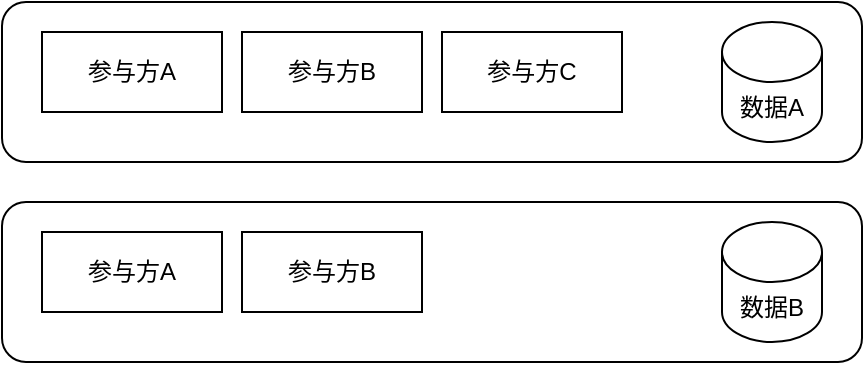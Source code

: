 <mxfile version="22.0.8" type="github">
  <diagram name="Page-1" id="kQ5uL-77E__ujkewrMcx">
    <mxGraphModel dx="1260" dy="690" grid="1" gridSize="10" guides="1" tooltips="1" connect="1" arrows="1" fold="1" page="1" pageScale="1" pageWidth="827" pageHeight="1169" math="0" shadow="0">
      <root>
        <mxCell id="0" />
        <mxCell id="1" parent="0" />
        <mxCell id="O_4munZuemZWJWQ_Ezws-18" value="" style="rounded=1;whiteSpace=wrap;html=1;" vertex="1" parent="1">
          <mxGeometry x="200" y="240" width="430" height="80" as="geometry" />
        </mxCell>
        <mxCell id="O_4munZuemZWJWQ_Ezws-20" value="参与方A" style="rounded=0;whiteSpace=wrap;html=1;" vertex="1" parent="1">
          <mxGeometry x="220" y="255" width="90" height="40" as="geometry" />
        </mxCell>
        <mxCell id="O_4munZuemZWJWQ_Ezws-21" value="参与方B" style="rounded=0;whiteSpace=wrap;html=1;" vertex="1" parent="1">
          <mxGeometry x="320" y="255" width="90" height="40" as="geometry" />
        </mxCell>
        <mxCell id="O_4munZuemZWJWQ_Ezws-22" value="参与方C" style="rounded=0;whiteSpace=wrap;html=1;" vertex="1" parent="1">
          <mxGeometry x="420" y="255" width="90" height="40" as="geometry" />
        </mxCell>
        <mxCell id="O_4munZuemZWJWQ_Ezws-23" value="数据A" style="shape=cylinder3;whiteSpace=wrap;html=1;boundedLbl=1;backgroundOutline=1;size=15;" vertex="1" parent="1">
          <mxGeometry x="560" y="250" width="50" height="60" as="geometry" />
        </mxCell>
        <mxCell id="O_4munZuemZWJWQ_Ezws-24" value="" style="rounded=1;whiteSpace=wrap;html=1;" vertex="1" parent="1">
          <mxGeometry x="200" y="340" width="430" height="80" as="geometry" />
        </mxCell>
        <mxCell id="O_4munZuemZWJWQ_Ezws-25" value="参与方A" style="rounded=0;whiteSpace=wrap;html=1;" vertex="1" parent="1">
          <mxGeometry x="220" y="355" width="90" height="40" as="geometry" />
        </mxCell>
        <mxCell id="O_4munZuemZWJWQ_Ezws-26" value="参与方B" style="rounded=0;whiteSpace=wrap;html=1;" vertex="1" parent="1">
          <mxGeometry x="320" y="355" width="90" height="40" as="geometry" />
        </mxCell>
        <mxCell id="O_4munZuemZWJWQ_Ezws-28" value="数据B" style="shape=cylinder3;whiteSpace=wrap;html=1;boundedLbl=1;backgroundOutline=1;size=15;" vertex="1" parent="1">
          <mxGeometry x="560" y="350" width="50" height="60" as="geometry" />
        </mxCell>
      </root>
    </mxGraphModel>
  </diagram>
</mxfile>
